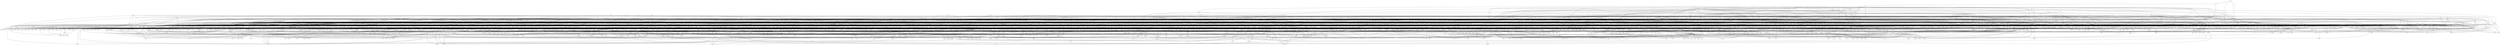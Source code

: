 graph {
1--2;
2--3;
4--5;
3--6;
7--8;
9--10;
11--12;
5--13;
6--14;
8--15;
10--16;
17--18;
12--19;
20--21;
13--22;
23--24;
25--26;
27--28;
14--29;
15--30;
16--31;
18--32;
19--33;
34--35;
21--36;
37--38;
22--39;
40--41;
42--43;
44--45;
24--46;
26--47;
28--48;
49--50;
29--51;
52--53;
30--54;
55--56;
57--58;
59--60;
31--61;
32--62;
33--63;
64--65;
35--66;
67--68;
36--69;
70--71;
72--73;
74--75;
38--76;
39--77;
41--78;
79--80;
43--81;
45--82;
83--84;
46--85;
47--86;
87--88;
89--90;
91--92;
93--94;
48--95;
96--97;
98--99;
100--101;
50--102;
103--104;
105--106;
107--108;
109--110;
111--112;
113--114;
51--115;
116--117;
118--119;
120--121;
122--123;
53--124;
125--126;
54--127;
128--129;
130--131;
132--133;
56--134;
58--135;
60--136;
61--137;
138--139;
62--140;
141--142;
63--143;
144--145;
146--147;
148--149;
65--150;
66--151;
68--152;
69--153;
71--154;
155--156;
73--157;
158--159;
75--160;
161--162;
163--164;
165--166;
76--167;
77--168;
78--169;
170--171;
80--172;
173--174;
81--175;
176--177;
178--179;
180--181;
82--182;
84--183;
85--184;
185--186;
86--187;
188--189;
88--190;
191--192;
193--194;
195--196;
90--197;
92--198;
94--199;
200--201;
95--202;
97--203;
204--205;
99--206;
101--207;
208--209;
210--211;
212--213;
214--215;
102--216;
217--218;
219--220;
221--222;
104--223;
224--225;
226--227;
228--229;
230--231;
232--233;
234--235;
106--236;
237--238;
239--240;
241--242;
243--244;
108--245;
246--247;
110--248;
249--250;
251--252;
253--254;
112--255;
114--256;
115--257;
117--258;
259--260;
119--261;
262--263;
121--264;
265--266;
267--268;
269--270;
123--271;
124--272;
126--273;
127--274;
129--275;
276--277;
131--278;
279--280;
133--281;
282--283;
284--285;
286--287;
134--288;
135--289;
136--290;
291--292;
137--293;
294--295;
139--296;
297--298;
299--300;
301--302;
140--303;
142--304;
143--305;
306--307;
145--308;
309--310;
147--311;
312--313;
314--315;
316--317;
149--318;
150--319;
151--320;
321--322;
152--323;
153--324;
325--326;
154--327;
156--328;
329--330;
331--332;
333--334;
335--336;
157--337;
338--339;
340--341;
342--343;
159--344;
345--346;
347--348;
349--350;
351--352;
353--354;
355--356;
160--357;
358--359;
360--361;
362--363;
364--365;
162--366;
367--368;
164--369;
370--371;
372--373;
374--375;
166--376;
167--377;
168--378;
169--379;
380--381;
171--382;
383--384;
172--385;
386--387;
388--389;
390--391;
174--392;
175--393;
177--394;
179--395;
181--396;
397--398;
182--399;
400--401;
183--402;
403--404;
405--406;
407--408;
184--409;
186--410;
187--411;
412--413;
189--414;
415--416;
190--417;
418--419;
420--421;
422--423;
192--424;
194--425;
196--426;
427--428;
197--429;
430--431;
198--432;
433--434;
435--436;
437--438;
199--439;
201--440;
202--441;
442--443;
203--444;
205--445;
446--447;
206--448;
207--449;
450--451;
452--453;
454--455;
456--457;
209--458;
459--460;
461--462;
463--464;
211--465;
466--467;
468--469;
470--471;
472--473;
474--475;
476--477;
213--478;
479--480;
481--482;
483--484;
485--486;
215--487;
488--489;
216--490;
491--492;
493--494;
495--496;
218--497;
220--498;
222--499;
223--500;
501--502;
225--503;
504--505;
227--506;
507--508;
509--510;
511--512;
229--513;
231--514;
233--515;
235--516;
236--517;
518--519;
238--520;
521--522;
240--523;
524--525;
526--527;
528--529;
242--530;
244--531;
245--532;
533--534;
247--535;
536--537;
248--538;
539--540;
541--542;
543--544;
250--545;
252--546;
254--547;
548--549;
255--550;
551--552;
256--553;
554--555;
556--557;
558--559;
257--560;
258--561;
260--562;
563--564;
261--565;
263--566;
567--568;
264--569;
266--570;
571--572;
573--574;
575--576;
577--578;
268--579;
580--581;
582--583;
584--585;
270--586;
587--588;
589--590;
591--592;
593--594;
595--596;
597--598;
271--599;
600--601;
602--603;
604--605;
606--607;
272--608;
609--610;
273--611;
612--613;
614--615;
616--617;
274--618;
275--619;
277--620;
278--621;
622--623;
280--624;
625--626;
281--627;
628--629;
630--631;
632--633;
283--634;
285--635;
287--636;
288--637;
289--638;
639--640;
290--641;
642--643;
292--644;
645--646;
647--648;
649--650;
1--293;
122--293;
53--293;
1--295;
2--295;
4--295;
3--295;
1--296;
4--296;
4--651;
3--651;
7--651;
4--298;
7--298;
7--652;
9--652;
11--652;
4--300;
7--300;
4--653;
125--653;
7--654;
9--654;
128--654;
9--303;
11--303;
5--303;
6--303;
8--303;
10--303;
91--303;
107--303;
132--303;
212--303;
228--303;
11--304;
91--304;
107--304;
5--655;
6--655;
8--655;
10--655;
17--305;
138--305;
62--305;
17--656;
12--656;
20--656;
13--656;
17--307;
20--307;
20--657;
13--657;
23--657;
20--658;
23--658;
23--659;
25--659;
27--659;
20--308;
23--308;
20--310;
141--310;
23--660;
25--660;
144--660;
25--315;
27--315;
14--315;
15--315;
16--315;
18--315;
19--315;
93--315;
109--315;
148--315;
214--315;
230--315;
27--661;
93--661;
109--661;
14--317;
15--317;
16--317;
18--317;
19--317;
34--318;
155--318;
73--318;
34--662;
21--662;
37--662;
22--662;
34--663;
37--663;
37--664;
22--664;
40--664;
37--665;
40--665;
40--319;
42--319;
44--319;
37--666;
40--666;
37--667;
158--667;
40--320;
42--320;
161--320;
42--668;
44--668;
24--668;
26--668;
28--668;
87--668;
89--668;
96--668;
111--668;
165--668;
217--668;
232--668;
44--669;
96--669;
111--669;
24--670;
26--670;
28--670;
49--671;
170--671;
80--671;
49--672;
29--672;
52--672;
30--672;
49--322;
52--322;
52--673;
30--673;
55--673;
52--674;
55--674;
55--675;
57--675;
59--675;
52--676;
55--676;
52--323;
173--323;
55--324;
57--324;
176--324;
57--677;
59--677;
31--677;
32--677;
33--677;
98--677;
113--677;
180--677;
219--677;
234--677;
59--678;
98--678;
113--678;
31--326;
32--326;
33--326;
64--327;
185--327;
86--327;
64--328;
35--328;
67--328;
36--328;
64--330;
67--330;
67--679;
36--679;
70--679;
67--332;
70--332;
70--680;
72--680;
74--680;
67--334;
70--334;
67--681;
188--681;
70--682;
72--682;
191--682;
72--337;
74--337;
38--337;
39--337;
41--337;
100--337;
116--337;
195--337;
221--337;
237--337;
74--339;
100--339;
116--339;
38--341;
39--341;
41--341;
79--343;
43--343;
45--343;
103--343;
118--343;
200--343;
224--343;
239--343;
79--683;
103--683;
118--683;
43--344;
45--344;
83--684;
46--684;
47--684;
105--684;
204--684;
226--684;
83--346;
105--346;
46--685;
47--685;
11--686;
27--686;
91--686;
93--686;
107--686;
109--686;
11--687;
91--687;
11--348;
91--348;
107--348;
11--350;
74--350;
91--350;
100--350;
107--350;
116--350;
11--352;
59--352;
91--352;
98--352;
107--352;
113--352;
11--688;
44--688;
91--688;
96--688;
107--688;
111--688;
11--354;
79--354;
91--354;
103--354;
107--354;
118--354;
27--689;
83--689;
93--689;
105--689;
109--689;
120--689;
27--356;
83--356;
93--356;
105--356;
74--690;
79--690;
100--690;
103--690;
116--690;
118--690;
11--691;
91--691;
107--691;
11--692;
44--692;
87--692;
91--692;
96--692;
107--692;
111--692;
11--357;
44--357;
89--357;
91--357;
96--357;
107--357;
111--357;
11--359;
27--359;
91--359;
93--359;
107--359;
109--359;
11--361;
74--361;
91--361;
100--361;
107--361;
116--361;
11--693;
59--693;
91--693;
98--693;
107--693;
113--693;
11--363;
74--363;
91--363;
100--363;
107--363;
116--363;
11--694;
91--694;
11--365;
27--365;
91--365;
93--365;
107--365;
109--365;
11--695;
59--695;
91--695;
98--695;
107--695;
113--695;
91--696;
212--696;
93--366;
48--366;
214--366;
48--368;
96--369;
217--369;
98--371;
219--371;
100--697;
50--697;
221--697;
50--375;
103--376;
224--376;
105--698;
226--698;
107--699;
228--699;
109--700;
230--700;
111--701;
232--701;
113--702;
51--702;
234--702;
51--703;
116--704;
237--704;
118--705;
239--705;
120--379;
241--379;
122--706;
243--706;
108--706;
122--707;
53--707;
125--707;
54--707;
122--708;
125--708;
125--381;
54--381;
128--381;
125--709;
128--709;
128--382;
130--382;
132--382;
125--710;
128--710;
125--711;
246--711;
128--384;
130--384;
249--384;
130--387;
132--387;
56--387;
58--387;
60--387;
61--387;
212--387;
228--387;
253--387;
333--387;
349--387;
132--389;
212--389;
228--389;
56--712;
58--712;
60--712;
61--712;
138--391;
259--391;
119--391;
138--713;
62--713;
141--713;
63--713;
138--392;
141--392;
141--714;
63--714;
144--714;
141--715;
144--715;
144--716;
146--716;
148--716;
141--393;
144--393;
141--394;
262--394;
144--396;
146--396;
265--396;
146--717;
148--717;
65--717;
66--717;
68--717;
69--717;
71--717;
214--717;
230--717;
269--717;
335--717;
351--717;
148--399;
214--399;
230--399;
65--718;
66--718;
68--718;
69--718;
71--718;
155--401;
276--401;
131--401;
155--719;
73--719;
158--719;
75--719;
155--720;
158--720;
158--721;
75--721;
161--721;
158--402;
161--402;
161--404;
163--404;
165--404;
158--406;
161--406;
158--722;
279--722;
161--723;
163--723;
282--723;
163--724;
165--724;
76--724;
77--724;
78--724;
208--724;
210--724;
217--724;
232--724;
286--724;
338--724;
353--724;
165--725;
217--725;
232--725;
76--726;
77--726;
78--726;
170--410;
291--410;
137--410;
170--411;
80--411;
173--411;
81--411;
170--413;
173--413;
173--727;
81--727;
176--727;
173--414;
176--414;
176--728;
178--728;
180--728;
173--416;
176--416;
173--729;
294--729;
176--730;
178--730;
297--730;
178--419;
180--419;
82--419;
84--419;
85--419;
219--419;
234--419;
301--419;
340--419;
355--419;
180--421;
219--421;
234--421;
82--731;
84--731;
85--731;
185--423;
306--423;
145--423;
185--424;
86--424;
188--424;
88--424;
185--732;
188--732;
188--425;
88--425;
191--425;
188--426;
191--426;
191--733;
193--733;
195--733;
188--734;
191--734;
188--735;
309--735;
191--428;
193--428;
312--428;
193--736;
195--736;
90--736;
92--736;
94--736;
221--736;
237--736;
316--736;
342--736;
358--736;
195--737;
221--737;
237--737;
90--429;
92--429;
94--429;
200--738;
95--738;
97--738;
224--738;
239--738;
321--738;
345--738;
360--738;
200--739;
224--739;
239--739;
95--740;
97--740;
204--741;
99--741;
101--741;
226--741;
325--741;
347--741;
204--742;
226--742;
99--743;
101--743;
132--431;
148--431;
212--431;
214--431;
228--431;
230--431;
132--744;
212--744;
132--745;
212--745;
228--745;
132--746;
195--746;
212--746;
221--746;
228--746;
237--746;
132--747;
180--747;
212--747;
219--747;
228--747;
234--747;
132--432;
165--432;
212--432;
217--432;
228--432;
232--432;
132--748;
200--748;
212--748;
224--748;
228--748;
239--748;
148--434;
204--434;
214--434;
226--434;
230--434;
241--434;
148--749;
204--749;
214--749;
226--749;
195--750;
200--750;
221--750;
224--750;
237--750;
239--750;
132--751;
212--751;
228--751;
132--436;
165--436;
208--436;
212--436;
217--436;
228--436;
232--436;
132--438;
165--438;
210--438;
212--438;
217--438;
228--438;
232--438;
132--439;
148--439;
212--439;
214--439;
228--439;
230--439;
132--440;
195--440;
212--440;
221--440;
228--440;
237--440;
132--752;
180--752;
212--752;
219--752;
228--752;
234--752;
132--441;
195--441;
212--441;
221--441;
228--441;
237--441;
132--753;
212--753;
132--443;
148--443;
212--443;
214--443;
228--443;
230--443;
132--754;
180--754;
212--754;
219--754;
228--754;
234--754;
212--755;
214--755;
217--755;
219--755;
221--755;
224--755;
333--755;
212--444;
214--444;
102--444;
226--444;
335--444;
102--445;
212--447;
217--447;
338--447;
212--449;
219--449;
340--449;
212--451;
221--451;
104--451;
342--451;
104--756;
221--453;
224--453;
345--453;
214--757;
226--757;
347--757;
228--455;
230--455;
232--455;
234--455;
237--455;
239--455;
349--455;
228--458;
230--458;
241--458;
351--458;
228--460;
232--460;
353--460;
228--462;
234--462;
106--462;
355--462;
106--758;
228--759;
237--759;
358--759;
237--464;
239--464;
360--464;
230--467;
241--467;
362--467;
243--469;
364--469;
162--469;
243--760;
108--760;
246--760;
110--760;
243--471;
246--471;
246--761;
110--761;
249--761;
246--762;
249--762;
249--763;
251--763;
253--763;
246--473;
249--473;
246--475;
367--475;
249--764;
251--764;
370--764;
251--480;
253--480;
112--480;
114--480;
115--480;
117--480;
333--480;
349--480;
374--480;
454--480;
470--480;
253--765;
333--765;
349--765;
112--482;
114--482;
115--482;
117--482;
259--484;
380--484;
171--484;
259--766;
119--766;
262--766;
121--766;
259--767;
262--767;
262--768;
121--768;
265--768;
262--769;
265--769;
265--486;
267--486;
269--486;
262--770;
265--770;
262--771;
383--771;
265--487;
267--487;
386--487;
267--772;
269--772;
123--772;
124--772;
126--772;
127--772;
129--772;
335--772;
351--772;
390--772;
456--772;
472--772;
269--773;
335--773;
351--773;
123--774;
124--774;
126--774;
127--774;
129--774;
276--775;
397--775;
182--775;
276--776;
131--776;
279--776;
133--776;
276--489;
279--489;
279--777;
133--777;
282--777;
279--778;
282--778;
282--779;
284--779;
286--779;
279--780;
282--780;
279--490;
400--490;
282--492;
284--492;
403--492;
284--781;
286--781;
134--781;
135--781;
136--781;
329--781;
331--781;
338--781;
353--781;
407--781;
459--781;
474--781;
286--782;
338--782;
353--782;
134--494;
135--494;
136--494;
291--496;
412--496;
189--496;
291--497;
137--497;
294--497;
139--497;
291--498;
294--498;
294--783;
139--783;
297--783;
294--499;
297--499;
297--784;
299--784;
301--784;
294--500;
297--500;
294--785;
415--785;
297--786;
299--786;
418--786;
299--503;
301--503;
140--503;
142--503;
143--503;
340--503;
355--503;
422--503;
461--503;
476--503;
301--505;
340--505;
355--505;
140--506;
142--506;
143--506;
306--508;
427--508;
197--508;
306--787;
145--787;
309--787;
147--787;
306--510;
309--510;
309--788;
147--788;
312--788;
309--512;
312--512;
312--789;
314--789;
316--789;
309--790;
312--790;
309--791;
430--791;
312--514;
314--514;
433--514;
314--792;
316--792;
149--792;
150--792;
151--792;
342--792;
358--792;
437--792;
463--792;
479--792;
316--516;
342--516;
358--516;
149--793;
150--793;
151--793;
321--517;
152--517;
153--517;
345--517;
360--517;
442--517;
466--517;
481--517;
321--794;
345--794;
360--794;
152--795;
153--795;
325--796;
154--796;
156--796;
347--796;
446--796;
468--796;
325--519;
347--519;
154--520;
156--520;
253--522;
269--522;
333--522;
335--522;
349--522;
351--522;
253--797;
333--797;
253--523;
333--523;
349--523;
253--798;
316--798;
333--798;
342--798;
349--798;
358--798;
253--525;
301--525;
333--525;
340--525;
349--525;
355--525;
253--799;
286--799;
333--799;
338--799;
349--799;
353--799;
253--800;
321--800;
333--800;
345--800;
349--800;
360--800;
269--801;
325--801;
335--801;
347--801;
351--801;
362--801;
269--527;
325--527;
335--527;
347--527;
316--529;
321--529;
342--529;
345--529;
358--529;
360--529;
253--530;
333--530;
349--530;
253--802;
286--802;
329--802;
333--802;
338--802;
349--802;
353--802;
253--531;
286--531;
331--531;
333--531;
338--531;
349--531;
353--531;
253--532;
269--532;
333--532;
335--532;
349--532;
351--532;
253--803;
316--803;
333--803;
342--803;
349--803;
358--803;
253--534;
301--534;
333--534;
340--534;
349--534;
355--534;
253--535;
316--535;
333--535;
342--535;
349--535;
358--535;
253--804;
333--804;
253--805;
269--805;
333--805;
335--805;
349--805;
351--805;
253--806;
301--806;
333--806;
340--806;
349--806;
355--806;
333--807;
335--807;
338--807;
340--807;
342--807;
345--807;
454--807;
333--808;
335--808;
157--808;
347--808;
456--808;
157--809;
333--810;
338--810;
459--810;
333--811;
340--811;
461--811;
333--812;
342--812;
159--812;
463--812;
159--813;
342--814;
345--814;
466--814;
335--540;
347--540;
468--540;
349--815;
351--815;
353--815;
355--815;
358--815;
360--815;
470--815;
349--816;
351--816;
362--816;
472--816;
349--817;
353--817;
474--817;
349--818;
355--818;
160--818;
476--818;
160--819;
349--820;
358--820;
479--820;
358--546;
360--546;
481--546;
351--549;
362--549;
483--549;
364--550;
485--550;
215--550;
364--821;
162--821;
367--821;
164--821;
364--552;
367--552;
367--822;
164--822;
370--822;
367--823;
370--823;
370--824;
372--824;
374--824;
367--553;
370--553;
367--555;
488--555;
370--559;
372--559;
491--559;
372--825;
374--825;
166--825;
167--825;
168--825;
169--825;
454--825;
470--825;
495--825;
575--825;
591--825;
374--561;
454--561;
470--561;
166--826;
167--826;
168--826;
169--826;
380--562;
501--562;
225--562;
380--827;
171--827;
383--827;
172--827;
380--828;
383--828;
383--829;
172--829;
386--829;
383--564;
386--564;
386--565;
388--565;
390--565;
383--566;
386--566;
383--830;
504--830;
386--831;
388--831;
507--831;
388--832;
390--832;
174--832;
175--832;
177--832;
179--832;
181--832;
456--832;
472--832;
511--832;
577--832;
593--832;
390--833;
456--833;
472--833;
174--834;
175--834;
177--834;
179--834;
181--834;
397--570;
518--570;
238--570;
397--572;
182--572;
400--572;
183--572;
397--574;
400--574;
400--835;
183--835;
403--835;
400--576;
403--576;
403--836;
405--836;
407--836;
400--578;
403--578;
400--837;
521--837;
403--838;
405--838;
524--838;
405--581;
407--581;
184--581;
186--581;
187--581;
450--581;
452--581;
459--581;
474--581;
528--581;
581--595;
407--583;
459--583;
474--583;
184--839;
186--839;
187--839;
412--585;
533--585;
247--585;
412--586;
189--586;
415--586;
190--586;
412--840;
415--840;
415--588;
190--588;
418--588;
415--590;
418--590;
418--841;
420--841;
422--841;
415--842;
418--842;
415--843;
536--843;
418--592;
420--592;
539--592;
420--844;
422--844;
192--844;
194--844;
196--844;
461--844;
476--844;
543--844;
582--844;
597--844;
422--845;
461--845;
476--845;
192--594;
194--594;
196--594;
427--846;
548--846;
255--846;
427--847;
197--847;
430--847;
198--847;
427--848;
430--848;
430--849;
198--849;
433--849;
430--850;
433--850;
433--851;
435--851;
437--851;
430--596;
433--596;
430--852;
551--852;
433--853;
435--853;
554--853;
435--598;
437--598;
199--598;
201--598;
202--598;
463--598;
479--598;
558--598;
584--598;
598--600;
437--854;
463--854;
479--854;
199--599;
201--599;
202--599;
442--855;
203--855;
205--855;
466--855;
481--855;
563--855;
587--855;
602--855;
442--856;
466--856;
481--856;
203--857;
205--857;
446--601;
206--601;
207--601;
468--601;
567--601;
589--601;
446--603;
468--603;
206--605;
207--605;
374--607;
390--607;
454--607;
456--607;
470--607;
472--607;
374--858;
454--858;
374--608;
454--608;
470--608;
374--859;
437--859;
454--859;
463--859;
470--859;
479--859;
374--610;
422--610;
454--610;
461--610;
470--610;
476--610;
374--860;
407--860;
454--860;
459--860;
470--860;
474--860;
374--861;
442--861;
454--861;
466--861;
470--861;
481--861;
390--862;
446--862;
456--862;
468--862;
472--862;
483--862;
390--611;
446--611;
456--611;
468--611;
437--613;
442--613;
463--613;
466--613;
479--613;
481--613;
374--615;
454--615;
470--615;
374--617;
407--617;
450--617;
454--617;
459--617;
470--617;
474--617;
374--618;
407--618;
452--618;
454--618;
459--618;
470--618;
474--618;
374--863;
390--863;
454--863;
456--863;
470--863;
472--863;
374--619;
437--619;
454--619;
463--619;
470--619;
479--619;
374--864;
422--864;
454--864;
461--864;
470--864;
476--864;
374--620;
437--620;
454--620;
463--620;
470--620;
479--620;
374--865;
454--865;
374--866;
390--866;
454--866;
456--866;
470--866;
472--866;
374--867;
422--867;
454--867;
461--867;
470--867;
476--867;
454--621;
456--621;
459--621;
461--621;
463--621;
466--621;
575--621;
454--624;
456--624;
209--624;
468--624;
577--624;
209--868;
454--626;
459--626;
580--626;
454--627;
461--627;
582--627;
454--869;
463--869;
211--869;
584--869;
211--870;
463--629;
466--629;
587--629;
456--633;
468--633;
589--633;
470--634;
472--634;
474--634;
476--634;
479--634;
481--634;
591--634;
470--635;
472--635;
483--635;
593--635;
470--871;
474--871;
595--871;
470--636;
476--636;
213--636;
597--636;
213--637;
470--638;
479--638;
600--638;
479--640;
481--640;
602--640;
472--872;
483--872;
604--872;
485--644;
606--644;
272--644;
485--873;
215--873;
488--873;
216--873;
485--874;
488--874;
488--875;
216--875;
491--875;
488--876;
491--876;
491--646;
493--646;
495--646;
488--877;
491--877;
488--878;
609--878;
491--648;
493--648;
612--648;
493--879;
495--879;
218--879;
220--879;
222--879;
223--879;
575--879;
591--879;
616--879;
664--879;
669--879;
495--880;
575--880;
591--880;
218--881;
220--881;
222--881;
223--881;
501--882;
622--882;
280--882;
501--883;
225--883;
504--883;
227--883;
501--650;
504--650;
504--884;
227--884;
507--884;
504--885;
507--885;
507--886;
509--886;
511--886;
504--887;
507--887;
504--888;
625--888;
507--889;
509--889;
628--889;
509--890;
511--890;
229--890;
231--890;
233--890;
235--890;
236--890;
577--890;
593--890;
632--890;
665--890;
670--890;
511--891;
577--891;
593--891;
229--892;
231--892;
233--892;
235--892;
236--892;
518--893;
639--893;
290--893;
518--894;
238--894;
521--894;
240--894;
518--895;
521--895;
521--896;
240--896;
524--896;
521--897;
524--897;
524--898;
526--898;
528--898;
521--899;
524--899;
521--900;
642--900;
524--901;
526--901;
645--901;
526--902;
528--902;
242--902;
244--902;
245--902;
571--902;
573--902;
580--902;
595--902;
649--902;
666--902;
671--902;
528--903;
580--903;
595--903;
242--904;
244--904;
245--904;
533--905;
651--905;
298--905;
533--906;
247--906;
536--906;
248--906;
533--907;
536--907;
536--908;
248--908;
539--908;
536--909;
539--909;
539--910;
541--910;
543--910;
536--911;
539--911;
536--912;
652--912;
539--913;
541--913;
653--913;
541--914;
543--914;
250--914;
252--914;
254--914;
582--914;
597--914;
654--914;
667--914;
672--914;
543--915;
582--915;
597--915;
250--916;
252--916;
254--916;
548--917;
655--917;
305--917;
548--918;
255--918;
551--918;
256--918;
548--919;
551--919;
551--920;
256--920;
554--920;
551--921;
554--921;
554--922;
556--922;
558--922;
551--923;
554--923;
551--924;
656--924;
554--925;
556--925;
657--925;
556--926;
558--926;
257--926;
258--926;
260--926;
584--926;
600--926;
659--926;
926--927;
673--926;
558--928;
584--928;
600--928;
257--929;
258--929;
260--929;
563--930;
261--930;
263--930;
587--930;
602--930;
660--930;
930--931;
674--930;
563--932;
587--932;
602--932;
261--933;
263--933;
567--934;
264--934;
266--934;
589--934;
661--934;
668--934;
567--935;
589--935;
264--936;
266--936;
495--937;
511--937;
575--937;
577--937;
591--937;
593--937;
495--938;
575--938;
495--939;
575--939;
591--939;
495--940;
558--940;
575--940;
584--940;
591--940;
600--940;
495--941;
543--941;
575--941;
582--941;
591--941;
597--941;
495--942;
528--942;
575--942;
580--942;
591--942;
595--942;
495--943;
563--943;
575--943;
587--943;
591--943;
602--943;
511--944;
567--944;
577--944;
589--944;
593--944;
604--944;
511--945;
567--945;
577--945;
589--945;
558--946;
563--946;
584--946;
587--946;
600--946;
602--946;
495--947;
575--947;
591--947;
495--948;
528--948;
571--948;
575--948;
580--948;
591--948;
595--948;
495--949;
528--949;
573--949;
575--949;
580--949;
591--949;
595--949;
495--950;
511--950;
575--950;
577--950;
591--950;
593--950;
495--951;
558--951;
575--951;
584--951;
591--951;
600--951;
495--952;
543--952;
575--952;
582--952;
591--952;
597--952;
495--953;
558--953;
575--953;
584--953;
591--953;
600--953;
495--954;
575--954;
495--955;
511--955;
575--955;
577--955;
591--955;
593--955;
495--956;
543--956;
575--956;
582--956;
591--956;
597--956;
575--957;
577--957;
580--957;
582--957;
584--957;
587--957;
664--957;
575--958;
577--958;
268--958;
589--958;
665--958;
268--959;
575--960;
580--960;
666--960;
575--961;
582--961;
667--961;
575--962;
584--962;
270--962;
927--962;
270--963;
584--964;
587--964;
931--964;
577--965;
589--965;
668--965;
591--966;
593--966;
595--966;
597--966;
600--966;
602--966;
669--966;
591--967;
593--967;
604--967;
670--967;
591--968;
595--968;
671--968;
591--969;
597--969;
271--969;
672--969;
271--970;
591--971;
600--971;
673--971;
600--972;
602--972;
674--972;
593--973;
604--973;
675--973;
606--974;
676--974;
323--974;
606--975;
272--975;
609--975;
273--975;
606--976;
609--976;
609--977;
273--977;
612--977;
609--978;
612--978;
612--979;
614--979;
616--979;
609--980;
612--980;
609--981;
981--982;
612--983;
614--983;
983--984;
614--985;
616--985;
274--985;
275--985;
277--985;
278--985;
664--985;
669--985;
678--985;
985--986;
704--985;
616--987;
664--987;
669--987;
274--988;
275--988;
277--988;
278--988;
622--989;
679--989;
332--989;
622--990;
280--990;
625--990;
281--990;
622--991;
625--991;
625--992;
281--992;
628--992;
625--993;
628--993;
628--994;
630--994;
632--994;
625--995;
628--995;
625--996;
680--996;
628--997;
630--997;
681--997;
630--998;
632--998;
283--998;
285--998;
287--998;
288--998;
289--998;
665--998;
670--998;
682--998;
699--998;
998--999;
632--1000;
665--1000;
670--1000;
283--1001;
285--1001;
287--1001;
288--1001;
289--1001;
639--1002;
683--1002;
344--1002;
639--1003;
290--1003;
642--1003;
292--1003;
639--1004;
642--1004;
642--1005;
292--1005;
645--1005;
642--1006;
645--1006;
645--1007;
647--1007;
649--1007;
642--1008;
645--1008;
642--1009;
684--1009;
645--1010;
647--1010;
685--1010;
647--1011;
649--1011;
293--1011;
295--1011;
296--1011;
662--1011;
663--1011;
666--1011;
671--1011;
687--1011;
700--1011;
705--1011;
649--1012;
666--1012;
671--1012;
293--1013;
295--1013;
296--1013;
651--1014;
688--1014;
354--1014;
651--1015;
298--1015;
652--1015;
300--1015;
651--1016;
652--1016;
652--1017;
300--1017;
653--1017;
652--1018;
653--1018;
653--1019;
1019--1020;
654--1019;
652--1021;
653--1021;
652--1022;
689--1022;
653--1023;
1020--1023;
690--1023;
1020--1024;
654--1024;
302--1024;
303--1024;
304--1024;
667--1024;
672--1024;
692--1024;
1024--1025;
1024--1026;
654--1027;
667--1027;
672--1027;
302--1028;
303--1028;
304--1028;
655--1029;
693--1029;
363--1029;
655--1030;
305--1030;
656--1030;
307--1030;
655--1031;
656--1031;
656--1032;
307--1032;
657--1032;
656--1033;
657--1033;
657--1034;
658--1034;
659--1034;
656--1035;
657--1035;
656--1036;
694--1036;
657--1037;
658--1037;
695--1037;
658--1038;
659--1038;
308--1038;
310--1038;
311--1038;
927--1038;
673--1038;
1038--1039;
701--1038;
1038--1040;
659--1041;
927--1041;
673--1041;
308--1042;
310--1042;
311--1042;
660--1043;
313--1043;
315--1043;
931--1043;
674--1043;
1043--1044;
702--1043;
706--1043;
660--1045;
931--1045;
674--1045;
313--1046;
315--1046;
661--1047;
317--1047;
318--1047;
668--1047;
697--1047;
703--1047;
661--1048;
668--1048;
317--1049;
318--1049;
616--1050;
632--1050;
664--1050;
665--1050;
669--1050;
670--1050;
616--1051;
664--1051;
616--1052;
664--1052;
669--1052;
616--1053;
659--1053;
664--1053;
927--1053;
669--1053;
673--1053;
616--1054;
654--1054;
664--1054;
667--1054;
669--1054;
672--1054;
616--1055;
649--1055;
664--1055;
666--1055;
669--1055;
671--1055;
616--1056;
660--1056;
664--1056;
931--1056;
669--1056;
674--1056;
632--1057;
661--1057;
665--1057;
668--1057;
670--1057;
675--1057;
632--1058;
661--1058;
665--1058;
668--1058;
659--1059;
660--1059;
927--1059;
931--1059;
673--1059;
674--1059;
616--1060;
664--1060;
669--1060;
616--1061;
649--1061;
662--1061;
664--1061;
666--1061;
669--1061;
671--1061;
616--1062;
649--1062;
663--1062;
664--1062;
666--1062;
669--1062;
671--1062;
616--1063;
632--1063;
664--1063;
665--1063;
669--1063;
670--1063;
616--1064;
659--1064;
664--1064;
927--1064;
669--1064;
673--1064;
616--1065;
654--1065;
664--1065;
667--1065;
669--1065;
672--1065;
616--1066;
659--1066;
664--1066;
927--1066;
669--1066;
673--1066;
616--1067;
664--1067;
616--1068;
632--1068;
664--1068;
665--1068;
669--1068;
670--1068;
616--1069;
654--1069;
664--1069;
667--1069;
669--1069;
672--1069;
664--1070;
665--1070;
666--1070;
667--1070;
927--1070;
931--1070;
986--1070;
664--1071;
665--1071;
319--1071;
668--1071;
699--1071;
319--1072;
664--1073;
666--1073;
700--1073;
664--1074;
667--1074;
1025--1074;
664--1075;
927--1075;
320--1075;
701--1075;
320--1076;
927--1077;
931--1077;
702--1077;
665--1078;
668--1078;
703--1078;
669--1079;
670--1079;
671--1079;
672--1079;
673--1079;
674--1079;
704--1079;
669--1080;
670--1080;
675--1080;
999--1080;
669--1081;
671--1081;
705--1081;
669--1082;
672--1082;
322--1082;
1026--1082;
322--1083;
669--1084;
673--1084;
1040--1084;
673--1085;
674--1085;
706--1085;
670--1086;
675--1086;
707--1086;
676--1087;
708--1087;
381--1087;
676--1088;
323--1088;
982--1088;
324--1088;
676--1089;
982--1089;
982--1090;
324--1090;
984--1090;
982--1091;
984--1091;
984--1092;
677--1092;
678--1092;
982--1093;
984--1093;
982--1094;
709--1094;
984--1095;
677--1095;
710--1095;
677--1096;
678--1096;
326--1096;
327--1096;
328--1096;
330--1096;
986--1096;
704--1096;
1096--1097;
735--1096;
740--1096;
678--1098;
986--1098;
704--1098;
326--1099;
327--1099;
328--1099;
330--1099;
679--1100;
712--1100;
391--1100;
679--1101;
332--1101;
680--1101;
334--1101;
679--1102;
680--1102;
680--1103;
334--1103;
681--1103;
680--1104;
681--1104;
681--1105;
1105--1106;
682--1105;
680--1107;
681--1107;
680--1108;
713--1108;
681--1109;
1106--1109;
714--1109;
1106--1110;
682--1110;
336--1110;
337--1110;
339--1110;
341--1110;
343--1110;
699--1110;
999--1110;
716--1110;
1110--1111;
741--1110;
682--1112;
699--1112;
999--1112;
336--1113;
337--1113;
339--1113;
341--1113;
343--1113;
683--1114;
717--1114;
399--1114;
683--1115;
344--1115;
684--1115;
346--1115;
683--1116;
684--1116;
684--1117;
346--1117;
685--1117;
684--1118;
685--1118;
685--1119;
686--1119;
687--1119;
684--1120;
685--1120;
684--1121;
718--1121;
685--1122;
686--1122;
719--1122;
686--1123;
687--1123;
348--1123;
350--1123;
352--1123;
1123--1124;
698--1123;
700--1123;
705--1123;
721--1123;
1123--1125;
742--1123;
687--1126;
700--1126;
705--1126;
348--1127;
350--1127;
352--1127;
688--1128;
722--1128;
408--1128;
688--1129;
354--1129;
689--1129;
356--1129;
688--1130;
689--1130;
689--1131;
356--1131;
690--1131;
689--1132;
690--1132;
690--1133;
691--1133;
692--1133;
689--1134;
690--1134;
689--1135;
723--1135;
690--1136;
691--1136;
724--1136;
691--1137;
692--1137;
357--1137;
359--1137;
361--1137;
1025--1137;
1026--1137;
726--1137;
736--1137;
743--1137;
692--1138;
1025--1138;
1026--1138;
357--1139;
359--1139;
361--1139;
693--1140;
727--1140;
414--1140;
693--1141;
363--1141;
694--1141;
365--1141;
693--1142;
694--1142;
694--1143;
365--1143;
695--1143;
694--1144;
695--1144;
695--1145;
696--1145;
1039--1145;
694--1146;
695--1146;
694--1147;
728--1147;
695--1148;
696--1148;
729--1148;
696--1149;
1039--1149;
366--1149;
368--1149;
369--1149;
701--1149;
1040--1149;
730--1149;
737--1149;
744--1149;
1039--1150;
701--1150;
1040--1150;
366--1151;
368--1151;
369--1151;
1044--1152;
371--1152;
373--1152;
702--1152;
706--1152;
731--1152;
738--1152;
745--1152;
1044--1153;
702--1153;
706--1153;
371--1154;
373--1154;
697--1155;
375--1155;
376--1155;
703--1155;
732--1155;
739--1155;
697--1156;
703--1156;
375--1157;
376--1157;
678--1158;
682--1158;
986--1158;
699--1158;
704--1158;
999--1158;
678--1159;
986--1159;
678--1160;
986--1160;
704--1160;
678--1161;
1039--1161;
986--1161;
701--1161;
704--1161;
1040--1161;
678--1162;
692--1162;
986--1162;
1025--1162;
704--1162;
1026--1162;
678--1163;
687--1163;
986--1163;
700--1163;
704--1163;
705--1163;
678--1164;
1044--1164;
986--1164;
702--1164;
704--1164;
706--1164;
682--1165;
697--1165;
699--1165;
703--1165;
999--1165;
707--1165;
682--1166;
697--1166;
699--1166;
703--1166;
1039--1167;
1044--1167;
701--1167;
702--1167;
1040--1167;
706--1167;
678--1168;
986--1168;
704--1168;
678--1169;
687--1169;
1124--1169;
986--1169;
700--1169;
704--1169;
705--1169;
678--1170;
687--1170;
698--1170;
986--1170;
700--1170;
704--1170;
705--1170;
678--1171;
682--1171;
986--1171;
699--1171;
704--1171;
999--1171;
678--1172;
1039--1172;
986--1172;
701--1172;
704--1172;
1040--1172;
678--1173;
692--1173;
986--1173;
1025--1173;
704--1173;
1026--1173;
678--1174;
1039--1174;
986--1174;
701--1174;
704--1174;
1040--1174;
678--1175;
986--1175;
678--1176;
682--1176;
986--1176;
699--1176;
704--1176;
999--1176;
678--1177;
692--1177;
986--1177;
1025--1177;
704--1177;
1026--1177;
986--1178;
699--1178;
700--1178;
1025--1178;
701--1178;
702--1178;
735--1178;
986--1179;
699--1179;
377--1179;
703--1179;
1111--1179;
377--1180;
986--1181;
700--1181;
1125--1181;
986--1182;
1025--1182;
736--1182;
986--1183;
701--1183;
378--1183;
737--1183;
378--1184;
701--1185;
702--1185;
738--1185;
699--1186;
703--1186;
739--1186;
704--1187;
999--1187;
705--1187;
1026--1187;
1040--1187;
706--1187;
740--1187;
704--1188;
999--1188;
707--1188;
741--1188;
704--1189;
705--1189;
742--1189;
704--1190;
1026--1190;
379--1190;
743--1190;
379--1191;
704--1192;
1040--1192;
744--1192;
1040--1193;
706--1193;
745--1193;
999--1194;
707--1194;
746--1194;
708--1195;
747--1195;
432--1195;
708--1196;
381--1196;
709--1196;
382--1196;
708--1197;
709--1197;
709--1198;
382--1198;
710--1198;
709--1199;
710--1199;
710--1200;
711--1200;
1097--1200;
709--1201;
710--1201;
709--1202;
748--1202;
710--1203;
711--1203;
749--1203;
711--1204;
1097--1204;
384--1204;
385--1204;
387--1204;
389--1204;
735--1204;
740--1204;
751--1204;
768--1204;
773--1204;
1097--1205;
735--1205;
740--1205;
384--1206;
385--1206;
387--1206;
389--1206;
712--1207;
752--1207;
441--1207;
712--1208;
391--1208;
713--1208;
392--1208;
712--1209;
713--1209;
713--1210;
392--1210;
714--1210;
713--1211;
714--1211;
714--1212;
715--1212;
716--1212;
713--1213;
714--1213;
713--1214;
753--1214;
714--1215;
715--1215;
754--1215;
715--1216;
716--1216;
393--1216;
394--1216;
395--1216;
396--1216;
398--1216;
1111--1216;
741--1216;
1216--1217;
769--1216;
774--1216;
716--1218;
1111--1218;
741--1218;
393--1219;
394--1219;
395--1219;
396--1219;
398--1219;
717--1220;
1220--1221;
451--1220;
717--1222;
399--1222;
718--1222;
401--1222;
717--1223;
718--1223;
718--1224;
401--1224;
719--1224;
718--1225;
719--1225;
719--1226;
720--1226;
721--1226;
718--1227;
719--1227;
718--1228;
756--1228;
719--1229;
720--1229;
1229--1230;
720--1231;
721--1231;
402--1231;
404--1231;
406--1231;
733--1231;
734--1231;
1125--1231;
742--1231;
1231--1232;
770--1231;
775--1231;
721--1233;
1125--1233;
742--1233;
402--1234;
404--1234;
406--1234;
722--1235;
1235--1236;
460--1235;
722--1237;
408--1237;
723--1237;
409--1237;
722--1238;
723--1238;
723--1239;
409--1239;
724--1239;
723--1240;
724--1240;
724--1241;
725--1241;
726--1241;
723--1242;
724--1242;
723--1243;
1243--1244;
724--1245;
725--1245;
758--1245;
725--1246;
726--1246;
410--1246;
411--1246;
413--1246;
736--1246;
743--1246;
1246--1247;
771--1246;
776--1246;
726--1248;
736--1248;
743--1248;
410--1249;
411--1249;
413--1249;
727--1250;
1250--1251;
469--1250;
727--1252;
414--1252;
728--1252;
416--1252;
727--1253;
728--1253;
728--1254;
416--1254;
729--1254;
728--1255;
729--1255;
729--1256;
1256--1257;
730--1256;
728--1258;
729--1258;
728--1259;
760--1259;
729--1260;
1257--1260;
761--1260;
1257--1261;
730--1261;
417--1261;
419--1261;
421--1261;
737--1261;
744--1261;
763--1261;
1261--1262;
777--1261;
730--1263;
737--1263;
744--1263;
417--1264;
419--1264;
421--1264;
731--1265;
423--1265;
424--1265;
738--1265;
745--1265;
764--1265;
1265--1266;
778--1265;
731--1267;
738--1267;
745--1267;
423--1268;
424--1268;
732--1269;
425--1269;
426--1269;
739--1269;
765--1269;
772--1269;
732--1270;
739--1270;
425--1271;
426--1271;
1097--1272;
716--1272;
735--1272;
1111--1272;
740--1272;
741--1272;
1097--1273;
735--1273;
1097--1274;
735--1274;
740--1274;
1097--1275;
730--1275;
735--1275;
737--1275;
740--1275;
744--1275;
1097--1276;
726--1276;
735--1276;
736--1276;
740--1276;
743--1276;
1097--1277;
721--1277;
735--1277;
1125--1277;
740--1277;
742--1277;
1097--1278;
731--1278;
735--1278;
738--1278;
740--1278;
745--1278;
716--1279;
732--1279;
1111--1279;
739--1279;
741--1279;
746--1279;
716--1280;
732--1280;
1111--1280;
739--1280;
730--1281;
731--1281;
737--1281;
738--1281;
744--1281;
745--1281;
1097--1282;
735--1282;
740--1282;
1097--1283;
721--1283;
733--1283;
735--1283;
1125--1283;
740--1283;
742--1283;
1097--1284;
721--1284;
734--1284;
735--1284;
1125--1284;
740--1284;
742--1284;
1097--1285;
716--1285;
735--1285;
1111--1285;
740--1285;
741--1285;
1097--1286;
730--1286;
735--1286;
737--1286;
740--1286;
744--1286;
1097--1287;
726--1287;
735--1287;
736--1287;
740--1287;
743--1287;
1097--1288;
730--1288;
735--1288;
737--1288;
740--1288;
744--1288;
1097--1289;
735--1289;
1097--1290;
716--1290;
735--1290;
1111--1290;
740--1290;
741--1290;
1097--1291;
726--1291;
735--1291;
736--1291;
740--1291;
743--1291;
735--1292;
1111--1292;
1125--1292;
736--1292;
737--1292;
738--1292;
768--1292;
735--1293;
1111--1293;
428--1293;
739--1293;
769--1293;
428--1294;
735--1295;
1125--1295;
770--1295;
735--1296;
736--1296;
771--1296;
735--1297;
737--1297;
429--1297;
1262--1297;
429--1298;
737--1299;
738--1299;
1266--1299;
1111--1300;
739--1300;
772--1300;
740--1301;
741--1301;
742--1301;
743--1301;
744--1301;
745--1301;
773--1301;
740--1302;
741--1302;
746--1302;
774--1302;
740--1303;
742--1303;
775--1303;
740--1304;
743--1304;
431--1304;
776--1304;
431--1305;
740--1306;
744--1306;
777--1306;
744--1307;
745--1307;
778--1307;
741--1308;
746--1308;
779--1308;
747--1309;
780--1309;
490--1309;
747--1310;
432--1310;
748--1310;
434--1310;
747--1311;
748--1311;
748--1312;
434--1312;
749--1312;
748--1313;
749--1313;
749--1314;
750--1314;
751--1314;
748--1315;
749--1315;
748--1316;
1316--1317;
749--1318;
750--1318;
1318--1319;
750--1320;
751--1320;
436--1320;
438--1320;
439--1320;
440--1320;
768--1320;
773--1320;
782--1320;
806--1320;
812--1320;
751--1321;
768--1321;
773--1321;
436--1322;
438--1322;
439--1322;
440--1322;
752--1323;
783--1323;
499--1323;
752--1324;
441--1324;
753--1324;
443--1324;
752--1325;
753--1325;
753--1326;
443--1326;
754--1326;
753--1327;
754--1327;
754--1328;
755--1328;
1217--1328;
753--1329;
754--1329;
753--1330;
784--1330;
754--1331;
755--1331;
785--1331;
755--1332;
1217--1332;
444--1332;
445--1332;
447--1332;
448--1332;
449--1332;
769--1332;
774--1332;
786--1332;
807--1332;
813--1332;
1217--1333;
769--1333;
774--1333;
444--1334;
445--1334;
447--1334;
448--1334;
449--1334;
1221--1335;
787--1335;
510--1335;
1221--1336;
451--1336;
756--1336;
453--1336;
1221--1337;
756--1337;
756--1338;
453--1338;
1230--1338;
756--1339;
1230--1339;
1230--1340;
757--1340;
1232--1340;
756--1341;
1230--1341;
756--1342;
788--1342;
1230--1343;
757--1343;
789--1343;
757--1344;
1232--1344;
455--1344;
457--1344;
458--1344;
766--1344;
767--1344;
770--1344;
775--1344;
791--1344;
808--1344;
814--1344;
1232--1345;
770--1345;
775--1345;
455--1346;
457--1346;
458--1346;
1236--1347;
792--1347;
516--1347;
1236--1348;
460--1348;
1244--1348;
462--1348;
1236--1349;
1244--1349;
1244--1350;
462--1350;
758--1350;
1244--1351;
758--1351;
758--1352;
759--1352;
1247--1352;
1244--1353;
758--1353;
1244--1354;
793--1354;
758--1355;
759--1355;
794--1355;
759--1356;
1247--1356;
464--1356;
465--1356;
467--1356;
771--1356;
776--1356;
796--1356;
809--1356;
1356--1357;
1247--1358;
771--1358;
776--1358;
464--1359;
465--1359;
467--1359;
1251--1360;
797--1360;
523--1360;
1251--1361;
469--1361;
760--1361;
471--1361;
1251--1362;
760--1362;
760--1363;
471--1363;
761--1363;
760--1364;
761--1364;
761--1365;
762--1365;
763--1365;
760--1366;
761--1366;
760--1367;
798--1367;
761--1368;
762--1368;
799--1368;
762--1369;
763--1369;
473--1369;
475--1369;
477--1369;
1262--1369;
777--1369;
801--1369;
810--1369;
1369--1370;
763--1371;
1262--1371;
777--1371;
473--1372;
475--1372;
477--1372;
764--1373;
478--1373;
480--1373;
1266--1373;
778--1373;
802--1373;
811--1373;
815--1373;
764--1374;
1266--1374;
778--1374;
478--1375;
480--1375;
765--1376;
482--1376;
484--1376;
772--1376;
803--1376;
1376--1377;
765--1378;
772--1378;
482--1379;
484--1379;
751--1380;
1217--1380;
768--1380;
769--1380;
773--1380;
774--1380;
751--1381;
768--1381;
751--1382;
768--1382;
773--1382;
751--1383;
763--1383;
768--1383;
1262--1383;
773--1383;
777--1383;
751--1384;
1247--1384;
768--1384;
771--1384;
773--1384;
776--1384;
751--1385;
1232--1385;
768--1385;
770--1385;
773--1385;
775--1385;
751--1386;
764--1386;
768--1386;
1266--1386;
773--1386;
778--1386;
1217--1387;
765--1387;
769--1387;
772--1387;
774--1387;
779--1387;
1217--1388;
765--1388;
769--1388;
772--1388;
763--1389;
764--1389;
1262--1389;
1266--1389;
777--1389;
778--1389;
751--1390;
768--1390;
773--1390;
751--1391;
1232--1391;
766--1391;
768--1391;
770--1391;
773--1391;
775--1391;
751--1392;
1232--1392;
767--1392;
768--1392;
770--1392;
773--1392;
775--1392;
751--1393;
1217--1393;
768--1393;
769--1393;
773--1393;
774--1393;
751--1394;
763--1394;
768--1394;
1262--1394;
773--1394;
777--1394;
751--1395;
1247--1395;
768--1395;
771--1395;
773--1395;
776--1395;
751--1396;
763--1396;
768--1396;
1262--1396;
773--1396;
777--1396;
751--1397;
768--1397;
751--1398;
1217--1398;
768--1398;
769--1398;
773--1398;
774--1398;
751--1399;
1247--1399;
768--1399;
771--1399;
773--1399;
776--1399;
768--1400;
769--1400;
770--1400;
771--1400;
1262--1400;
1266--1400;
806--1400;
768--1401;
769--1401;
486--1401;
772--1401;
807--1401;
486--1402;
768--1403;
770--1403;
808--1403;
768--1404;
771--1404;
809--1404;
768--1405;
1262--1405;
487--1405;
810--1405;
487--1406;
1262--1407;
1266--1407;
811--1407;
769--1408;
772--1408;
1377--1408;
773--1409;
774--1409;
775--1409;
776--1409;
777--1409;
778--1409;
812--1409;
773--1410;
774--1410;
779--1410;
813--1410;
773--1411;
775--1411;
814--1411;
773--1412;
776--1412;
489--1412;
1357--1412;
489--1413;
773--1414;
777--1414;
1370--1414;
777--1415;
778--1415;
815--1415;
774--1416;
779--1416;
1416--1417;
780--1418;
816--1418;
542--1418;
780--1419;
490--1419;
1317--1419;
492--1419;
780--1420;
1317--1420;
1317--1421;
492--1421;
1319--1421;
1317--1422;
1319--1422;
1319--1423;
781--1423;
782--1423;
1317--1424;
1319--1424;
1317--1425;
817--1425;
1319--1426;
781--1426;
818--1426;
781--1427;
782--1427;
494--1427;
496--1427;
497--1427;
498--1427;
806--1427;
812--1427;
820--1427;
843--1427;
848--1427;
782--1428;
806--1428;
812--1428;
494--1429;
496--1429;
497--1429;
498--1429;
783--1430;
1430--1431;
550--1430;
783--1432;
499--1432;
784--1432;
500--1432;
783--1433;
784--1433;
784--1434;
500--1434;
785--1434;
784--1435;
785--1435;
785--1436;
1436--1437;
786--1436;
784--1438;
785--1438;
784--1439;
821--1439;
785--1440;
1437--1440;
822--1440;
1437--1441;
786--1441;
502--1441;
503--1441;
505--1441;
506--1441;
508--1441;
807--1441;
813--1441;
824--1441;
1441--1442;
849--1441;
786--1443;
807--1443;
813--1443;
502--1444;
503--1444;
505--1444;
506--1444;
508--1444;
787--1445;
825--1445;
561--1445;
787--1446;
510--1446;
788--1446;
512--1446;
787--1447;
788--1447;
788--1448;
512--1448;
789--1448;
788--1449;
789--1449;
789--1450;
790--1450;
791--1450;
788--1451;
789--1451;
788--1452;
826--1452;
789--1453;
790--1453;
827--1453;
790--1454;
791--1454;
513--1454;
514--1454;
515--1454;
804--1454;
805--1454;
808--1454;
814--1454;
829--1454;
1454--1455;
850--1454;
791--1456;
808--1456;
814--1456;
513--1457;
514--1457;
515--1457;
792--1458;
830--1458;
568--1458;
792--1459;
516--1459;
793--1459;
517--1459;
792--1460;
793--1460;
793--1461;
517--1461;
794--1461;
793--1462;
794--1462;
794--1463;
795--1463;
796--1463;
793--1464;
794--1464;
793--1465;
831--1465;
794--1466;
795--1466;
832--1466;
795--1467;
796--1467;
519--1467;
520--1467;
522--1467;
809--1467;
1357--1467;
834--1467;
844--1467;
851--1467;
796--1468;
809--1468;
1357--1468;
519--1469;
520--1469;
522--1469;
797--1470;
835--1470;
576--1470;
797--1471;
523--1471;
798--1471;
525--1471;
797--1472;
798--1472;
798--1473;
525--1473;
799--1473;
798--1474;
799--1474;
799--1475;
800--1475;
801--1475;
798--1476;
799--1476;
798--1477;
836--1477;
799--1478;
800--1478;
837--1478;
800--1479;
801--1479;
527--1479;
529--1479;
530--1479;
810--1479;
1370--1479;
838--1479;
845--1479;
852--1479;
801--1480;
810--1480;
1370--1480;
527--1481;
529--1481;
530--1481;
802--1482;
531--1482;
532--1482;
811--1482;
815--1482;
839--1482;
846--1482;
1482--1483;
802--1484;
811--1484;
815--1484;
531--1485;
532--1485;
803--1486;
534--1486;
535--1486;
1377--1486;
840--1486;
847--1486;
803--1487;
1377--1487;
534--1488;
535--1488;
782--1489;
786--1489;
806--1489;
807--1489;
812--1489;
813--1489;
782--1490;
806--1490;
782--1491;
806--1491;
812--1491;
782--1492;
801--1492;
806--1492;
810--1492;
812--1492;
1370--1492;
782--1493;
796--1493;
806--1493;
809--1493;
812--1493;
1357--1493;
782--1494;
791--1494;
806--1494;
808--1494;
812--1494;
814--1494;
782--1495;
802--1495;
806--1495;
811--1495;
812--1495;
815--1495;
786--1496;
803--1496;
807--1496;
1377--1496;
813--1496;
1417--1496;
786--1497;
803--1497;
807--1497;
1377--1497;
801--1498;
802--1498;
810--1498;
811--1498;
1370--1498;
815--1498;
782--1499;
806--1499;
812--1499;
782--1500;
791--1500;
804--1500;
806--1500;
808--1500;
812--1500;
814--1500;
782--1501;
791--1501;
805--1501;
806--1501;
808--1501;
812--1501;
814--1501;
782--1502;
786--1502;
806--1502;
807--1502;
812--1502;
813--1502;
782--1503;
801--1503;
806--1503;
810--1503;
812--1503;
1370--1503;
782--1504;
796--1504;
806--1504;
809--1504;
812--1504;
1357--1504;
782--1505;
801--1505;
806--1505;
810--1505;
812--1505;
1370--1505;
782--1506;
806--1506;
782--1507;
786--1507;
806--1507;
807--1507;
812--1507;
813--1507;
782--1508;
796--1508;
806--1508;
809--1508;
812--1508;
1357--1508;
806--1509;
807--1509;
808--1509;
809--1509;
810--1509;
811--1509;
843--1509;
806--1510;
807--1510;
537--1510;
1377--1510;
1442--1510;
537--1511;
806--1512;
808--1512;
1455--1512;
806--1513;
809--1513;
844--1513;
806--1514;
810--1514;
538--1514;
845--1514;
538--1515;
810--1516;
811--1516;
846--1516;
807--1517;
1377--1517;
847--1517;
812--1518;
813--1518;
814--1518;
1357--1518;
1370--1518;
815--1518;
848--1518;
812--1519;
813--1519;
1417--1519;
849--1519;
812--1520;
814--1520;
850--1520;
812--1521;
1357--1521;
540--1521;
851--1521;
540--1522;
812--1523;
1370--1523;
852--1523;
1370--1524;
815--1524;
1483--1524;
813--1525;
1417--1525;
853--1525;
816--1526;
1526--1527;
598--1526;
816--1528;
542--1528;
817--1528;
544--1528;
816--1529;
817--1529;
817--1530;
544--1530;
818--1530;
817--1531;
818--1531;
818--1532;
819--1532;
820--1532;
817--1533;
818--1533;
817--1534;
854--1534;
818--1535;
819--1535;
855--1535;
819--1536;
820--1536;
545--1536;
546--1536;
547--1536;
549--1536;
843--1536;
848--1536;
857--1536;
875--1536;
880--1536;
820--1537;
843--1537;
848--1537;
545--1538;
546--1538;
547--1538;
549--1538;
1431--1539;
858--1539;
608--1539;
1431--1540;
550--1540;
821--1540;
552--1540;
1431--1541;
821--1541;
821--1542;
552--1542;
822--1542;
821--1543;
822--1543;
822--1544;
823--1544;
824--1544;
821--1545;
822--1545;
821--1546;
859--1546;
822--1547;
823--1547;
860--1547;
823--1548;
824--1548;
553--1548;
555--1548;
557--1548;
559--1548;
560--1548;
1442--1548;
849--1548;
862--1548;
876--1548;
881--1548;
824--1549;
1442--1549;
849--1549;
553--1550;
555--1550;
557--1550;
559--1550;
560--1550;
825--1551;
863--1551;
619--1551;
825--1552;
561--1552;
826--1552;
562--1552;
825--1553;
826--1553;
826--1554;
562--1554;
827--1554;
826--1555;
827--1555;
827--1556;
828--1556;
829--1556;
826--1557;
827--1557;
826--1558;
864--1558;
827--1559;
828--1559;
865--1559;
828--1560;
829--1560;
564--1560;
565--1560;
566--1560;
841--1560;
842--1560;
1455--1560;
850--1560;
867--1560;
877--1560;
882--1560;
829--1561;
1455--1561;
850--1561;
564--1562;
565--1562;
566--1562;
830--1563;
868--1563;
626--1563;
830--1564;
568--1564;
831--1564;
569--1564;
830--1565;
831--1565;
831--1566;
569--1566;
832--1566;
831--1567;
832--1567;
832--1568;
833--1568;
834--1568;
831--1569;
832--1569;
831--1570;
1570--1571;
832--1572;
833--1572;
1572--1573;
833--1574;
834--1574;
570--1574;
572--1574;
574--1574;
844--1574;
851--1574;
870--1574;
878--1574;
883--1574;
834--1575;
844--1575;
851--1575;
570--1576;
572--1576;
574--1576;
835--1577;
1577--1578;
634--1577;
835--1579;
576--1579;
836--1579;
578--1579;
835--1580;
836--1580;
836--1581;
578--1581;
837--1581;
836--1582;
837--1582;
837--1583;
1583--1584;
838--1583;
836--1585;
837--1585;
836--1586;
1586--1587;
837--1588;
1584--1588;
1588--1589;
1584--1590;
838--1590;
579--1590;
581--1590;
583--1590;
845--1590;
852--1590;
1590--1591;
1590--1592;
884--1590;
838--1593;
845--1593;
852--1593;
579--1594;
581--1594;
583--1594;
839--1595;
585--1595;
586--1595;
846--1595;
1483--1595;
1595--1596;
1595--1597;
885--1595;
839--1598;
846--1598;
1483--1598;
585--1599;
586--1599;
840--1600;
588--1600;
590--1600;
847--1600;
872--1600;
879--1600;
840--1601;
847--1601;
588--1602;
590--1602;
820--1603;
824--1603;
843--1603;
1442--1603;
848--1603;
849--1603;
820--1604;
843--1604;
820--1605;
843--1605;
848--1605;
820--1606;
838--1606;
843--1606;
845--1606;
848--1606;
852--1606;
820--1607;
834--1607;
843--1607;
844--1607;
848--1607;
851--1607;
820--1608;
829--1608;
843--1608;
1455--1608;
848--1608;
850--1608;
820--1609;
839--1609;
843--1609;
846--1609;
848--1609;
1483--1609;
824--1610;
840--1610;
1442--1610;
847--1610;
849--1610;
853--1610;
824--1611;
840--1611;
1442--1611;
847--1611;
838--1612;
839--1612;
845--1612;
846--1612;
852--1612;
1483--1612;
820--1613;
843--1613;
848--1613;
820--1614;
829--1614;
841--1614;
843--1614;
1455--1614;
848--1614;
850--1614;
820--1615;
829--1615;
842--1615;
843--1615;
1455--1615;
848--1615;
850--1615;
820--1616;
824--1616;
843--1616;
1442--1616;
848--1616;
849--1616;
820--1617;
838--1617;
843--1617;
845--1617;
848--1617;
852--1617;
820--1618;
834--1618;
843--1618;
844--1618;
848--1618;
851--1618;
820--1619;
838--1619;
843--1619;
845--1619;
848--1619;
852--1619;
820--1620;
843--1620;
820--1621;
824--1621;
843--1621;
1442--1621;
848--1621;
849--1621;
820--1622;
834--1622;
843--1622;
844--1622;
848--1622;
851--1622;
843--1623;
1442--1623;
1455--1623;
844--1623;
845--1623;
846--1623;
875--1623;
843--1624;
1442--1624;
592--1624;
847--1624;
876--1624;
592--1625;
843--1626;
1455--1626;
877--1626;
843--1627;
844--1627;
878--1627;
843--1628;
845--1628;
594--1628;
1592--1628;
594--1629;
845--1630;
846--1630;
1597--1630;
1442--1631;
847--1631;
879--1631;
848--1632;
849--1632;
850--1632;
851--1632;
852--1632;
1483--1632;
880--1632;
848--1633;
849--1633;
853--1633;
881--1633;
848--1634;
850--1634;
882--1634;
848--1635;
851--1635;
596--1635;
883--1635;
596--1636;
848--1637;
852--1637;
884--1637;
852--1638;
1483--1638;
885--1638;
849--1639;
853--1639;
886--1639;
1527--1640;
1527--1641;
598--1641;
854--1641;
599--1641;
1527--1642;
854--1642;
854--1643;
599--1643;
855--1643;
854--1644;
855--1644;
855--1645;
856--1645;
857--1645;
854--1646;
855--1646;
854--1647;
855--1648;
856--1648;
856--1649;
857--1649;
601--1649;
603--1649;
605--1649;
607--1649;
875--1649;
880--1649;
857--1650;
875--1650;
880--1650;
601--1651;
603--1651;
605--1651;
607--1651;
858--1652;
858--1653;
608--1653;
859--1653;
610--1653;
858--1654;
859--1654;
859--1655;
610--1655;
860--1655;
859--1656;
860--1656;
860--1657;
861--1657;
862--1657;
859--1658;
860--1658;
859--1659;
860--1660;
861--1660;
861--1661;
862--1661;
611--1661;
613--1661;
615--1661;
617--1661;
618--1661;
876--1661;
881--1661;
862--1662;
876--1662;
881--1662;
611--1663;
613--1663;
615--1663;
617--1663;
618--1663;
863--1664;
863--1665;
619--1665;
864--1665;
620--1665;
863--1666;
864--1666;
864--1667;
620--1667;
865--1667;
864--1668;
865--1668;
865--1669;
866--1669;
867--1669;
864--1670;
865--1670;
864--1671;
865--1672;
866--1672;
866--1673;
867--1673;
621--1673;
623--1673;
624--1673;
873--1673;
874--1673;
877--1673;
882--1673;
867--1674;
877--1674;
882--1674;
621--1675;
623--1675;
624--1675;
868--1676;
868--1677;
626--1677;
1571--1677;
627--1677;
868--1678;
1571--1678;
1571--1679;
627--1679;
1573--1679;
1571--1680;
1573--1680;
1573--1681;
869--1681;
870--1681;
1571--1682;
1573--1682;
1571--1683;
1573--1684;
869--1684;
869--1685;
870--1685;
629--1685;
631--1685;
633--1685;
878--1685;
883--1685;
870--1686;
878--1686;
883--1686;
629--1687;
631--1687;
633--1687;
1578--1688;
1578--1689;
634--1689;
1587--1689;
635--1689;
1578--1690;
1587--1690;
1587--1691;
635--1691;
1589--1691;
1587--1692;
1589--1692;
1589--1693;
871--1693;
1591--1693;
1587--1694;
1589--1694;
1587--1695;
1589--1696;
871--1696;
871--1697;
1591--1697;
636--1697;
637--1697;
638--1697;
1592--1697;
884--1697;
1591--1698;
1592--1698;
884--1698;
636--1699;
637--1699;
638--1699;
1596--1700;
640--1700;
641--1700;
1597--1700;
885--1700;
1596--1701;
1597--1701;
885--1701;
640--1702;
641--1702;
872--1703;
643--1703;
644--1703;
879--1703;
872--1704;
879--1704;
643--1705;
644--1705;
857--1706;
862--1706;
875--1706;
876--1706;
880--1706;
881--1706;
857--1707;
875--1707;
857--1708;
875--1708;
880--1708;
857--1709;
1591--1709;
875--1709;
1592--1709;
880--1709;
884--1709;
857--1710;
870--1710;
875--1710;
878--1710;
880--1710;
883--1710;
857--1711;
867--1711;
875--1711;
877--1711;
880--1711;
882--1711;
857--1712;
1596--1712;
875--1712;
1597--1712;
880--1712;
885--1712;
862--1713;
872--1713;
876--1713;
879--1713;
881--1713;
886--1713;
862--1714;
872--1714;
876--1714;
879--1714;
1591--1715;
1596--1715;
1592--1715;
1597--1715;
884--1715;
885--1715;
857--1716;
875--1716;
880--1716;
857--1717;
867--1717;
873--1717;
875--1717;
877--1717;
880--1717;
882--1717;
857--1718;
867--1718;
874--1718;
875--1718;
877--1718;
880--1718;
882--1718;
857--1719;
862--1719;
875--1719;
876--1719;
880--1719;
881--1719;
857--1720;
1591--1720;
875--1720;
1592--1720;
880--1720;
884--1720;
857--1721;
870--1721;
875--1721;
878--1721;
880--1721;
883--1721;
857--1722;
1591--1722;
875--1722;
1592--1722;
880--1722;
884--1722;
857--1723;
875--1723;
857--1724;
862--1724;
875--1724;
876--1724;
880--1724;
881--1724;
857--1725;
870--1725;
875--1725;
878--1725;
880--1725;
883--1725;
875--1726;
876--1726;
877--1726;
878--1726;
1592--1726;
1597--1726;
875--1727;
876--1727;
646--1727;
879--1727;
646--1728;
875--1729;
877--1729;
875--1730;
878--1730;
875--1731;
1592--1731;
648--1731;
648--1732;
1592--1733;
1597--1733;
876--1734;
879--1734;
880--1735;
881--1735;
882--1735;
883--1735;
884--1735;
885--1735;
880--1736;
881--1736;
886--1736;
880--1737;
882--1737;
880--1738;
883--1738;
650--1738;
650--1739;
880--1740;
884--1740;
884--1741;
885--1741;
881--1742;
886--1742;
}

